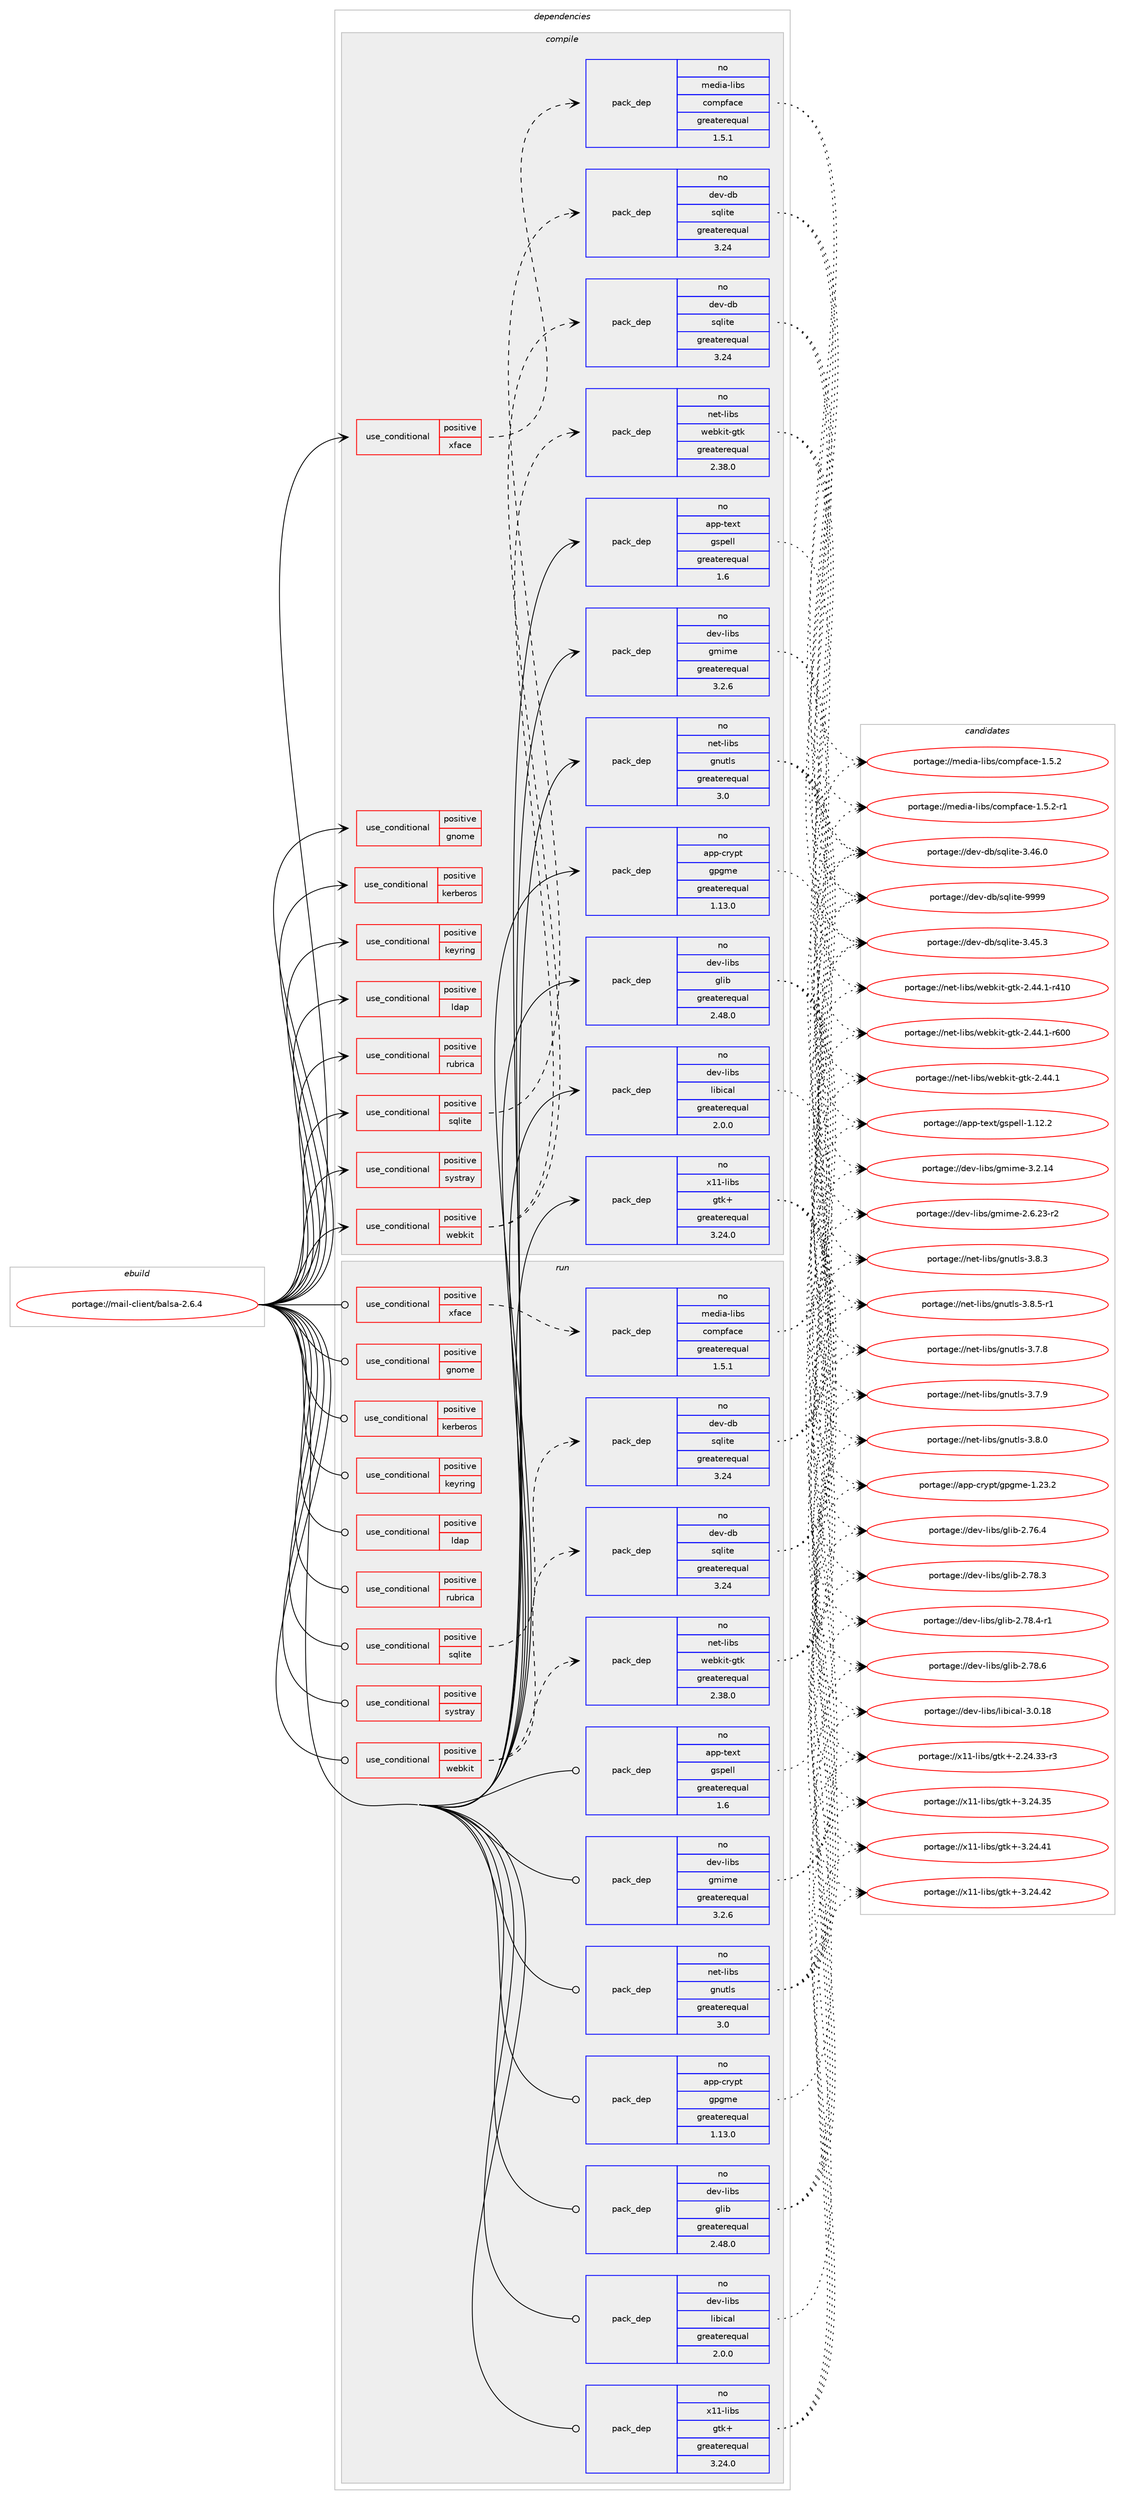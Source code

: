 digraph prolog {

# *************
# Graph options
# *************

newrank=true;
concentrate=true;
compound=true;
graph [rankdir=LR,fontname=Helvetica,fontsize=10,ranksep=1.5];#, ranksep=2.5, nodesep=0.2];
edge  [arrowhead=vee];
node  [fontname=Helvetica,fontsize=10];

# **********
# The ebuild
# **********

subgraph cluster_leftcol {
color=gray;
rank=same;
label=<<i>ebuild</i>>;
id [label="portage://mail-client/balsa-2.6.4", color=red, width=4, href="../mail-client/balsa-2.6.4.svg"];
}

# ****************
# The dependencies
# ****************

subgraph cluster_midcol {
color=gray;
label=<<i>dependencies</i>>;
subgraph cluster_compile {
fillcolor="#eeeeee";
style=filled;
label=<<i>compile</i>>;
subgraph cond67338 {
dependency144331 [label=<<TABLE BORDER="0" CELLBORDER="1" CELLSPACING="0" CELLPADDING="4"><TR><TD ROWSPAN="3" CELLPADDING="10">use_conditional</TD></TR><TR><TD>positive</TD></TR><TR><TD>gnome</TD></TR></TABLE>>, shape=none, color=red];
# *** BEGIN UNKNOWN DEPENDENCY TYPE (TODO) ***
# dependency144331 -> package_dependency(portage://mail-client/balsa-2.6.4,install,no,x11-libs,gtksourceview,none,[,,],[slot(4)],[])
# *** END UNKNOWN DEPENDENCY TYPE (TODO) ***

}
id:e -> dependency144331:w [weight=20,style="solid",arrowhead="vee"];
subgraph cond67339 {
dependency144332 [label=<<TABLE BORDER="0" CELLBORDER="1" CELLSPACING="0" CELLPADDING="4"><TR><TD ROWSPAN="3" CELLPADDING="10">use_conditional</TD></TR><TR><TD>positive</TD></TR><TR><TD>kerberos</TD></TR></TABLE>>, shape=none, color=red];
# *** BEGIN UNKNOWN DEPENDENCY TYPE (TODO) ***
# dependency144332 -> package_dependency(portage://mail-client/balsa-2.6.4,install,no,app-crypt,mit-krb5,none,[,,],[],[])
# *** END UNKNOWN DEPENDENCY TYPE (TODO) ***

}
id:e -> dependency144332:w [weight=20,style="solid",arrowhead="vee"];
subgraph cond67340 {
dependency144333 [label=<<TABLE BORDER="0" CELLBORDER="1" CELLSPACING="0" CELLPADDING="4"><TR><TD ROWSPAN="3" CELLPADDING="10">use_conditional</TD></TR><TR><TD>positive</TD></TR><TR><TD>keyring</TD></TR></TABLE>>, shape=none, color=red];
# *** BEGIN UNKNOWN DEPENDENCY TYPE (TODO) ***
# dependency144333 -> package_dependency(portage://mail-client/balsa-2.6.4,install,no,app-crypt,libsecret,none,[,,],[],[])
# *** END UNKNOWN DEPENDENCY TYPE (TODO) ***

}
id:e -> dependency144333:w [weight=20,style="solid",arrowhead="vee"];
subgraph cond67341 {
dependency144334 [label=<<TABLE BORDER="0" CELLBORDER="1" CELLSPACING="0" CELLPADDING="4"><TR><TD ROWSPAN="3" CELLPADDING="10">use_conditional</TD></TR><TR><TD>positive</TD></TR><TR><TD>ldap</TD></TR></TABLE>>, shape=none, color=red];
# *** BEGIN UNKNOWN DEPENDENCY TYPE (TODO) ***
# dependency144334 -> package_dependency(portage://mail-client/balsa-2.6.4,install,no,net-nds,openldap,none,[,,],any_same_slot,[])
# *** END UNKNOWN DEPENDENCY TYPE (TODO) ***

}
id:e -> dependency144334:w [weight=20,style="solid",arrowhead="vee"];
subgraph cond67342 {
dependency144335 [label=<<TABLE BORDER="0" CELLBORDER="1" CELLSPACING="0" CELLPADDING="4"><TR><TD ROWSPAN="3" CELLPADDING="10">use_conditional</TD></TR><TR><TD>positive</TD></TR><TR><TD>rubrica</TD></TR></TABLE>>, shape=none, color=red];
# *** BEGIN UNKNOWN DEPENDENCY TYPE (TODO) ***
# dependency144335 -> package_dependency(portage://mail-client/balsa-2.6.4,install,no,dev-libs,libxml2,none,[,,],[slot(2)],[])
# *** END UNKNOWN DEPENDENCY TYPE (TODO) ***

}
id:e -> dependency144335:w [weight=20,style="solid",arrowhead="vee"];
subgraph cond67343 {
dependency144336 [label=<<TABLE BORDER="0" CELLBORDER="1" CELLSPACING="0" CELLPADDING="4"><TR><TD ROWSPAN="3" CELLPADDING="10">use_conditional</TD></TR><TR><TD>positive</TD></TR><TR><TD>sqlite</TD></TR></TABLE>>, shape=none, color=red];
subgraph pack74821 {
dependency144337 [label=<<TABLE BORDER="0" CELLBORDER="1" CELLSPACING="0" CELLPADDING="4" WIDTH="220"><TR><TD ROWSPAN="6" CELLPADDING="30">pack_dep</TD></TR><TR><TD WIDTH="110">no</TD></TR><TR><TD>dev-db</TD></TR><TR><TD>sqlite</TD></TR><TR><TD>greaterequal</TD></TR><TR><TD>3.24</TD></TR></TABLE>>, shape=none, color=blue];
}
dependency144336:e -> dependency144337:w [weight=20,style="dashed",arrowhead="vee"];
}
id:e -> dependency144336:w [weight=20,style="solid",arrowhead="vee"];
subgraph cond67344 {
dependency144338 [label=<<TABLE BORDER="0" CELLBORDER="1" CELLSPACING="0" CELLPADDING="4"><TR><TD ROWSPAN="3" CELLPADDING="10">use_conditional</TD></TR><TR><TD>positive</TD></TR><TR><TD>systray</TD></TR></TABLE>>, shape=none, color=red];
# *** BEGIN UNKNOWN DEPENDENCY TYPE (TODO) ***
# dependency144338 -> package_dependency(portage://mail-client/balsa-2.6.4,install,no,x11-libs,xapp,none,[,,],[],[])
# *** END UNKNOWN DEPENDENCY TYPE (TODO) ***

}
id:e -> dependency144338:w [weight=20,style="solid",arrowhead="vee"];
subgraph cond67345 {
dependency144339 [label=<<TABLE BORDER="0" CELLBORDER="1" CELLSPACING="0" CELLPADDING="4"><TR><TD ROWSPAN="3" CELLPADDING="10">use_conditional</TD></TR><TR><TD>positive</TD></TR><TR><TD>webkit</TD></TR></TABLE>>, shape=none, color=red];
subgraph pack74822 {
dependency144340 [label=<<TABLE BORDER="0" CELLBORDER="1" CELLSPACING="0" CELLPADDING="4" WIDTH="220"><TR><TD ROWSPAN="6" CELLPADDING="30">pack_dep</TD></TR><TR><TD WIDTH="110">no</TD></TR><TR><TD>net-libs</TD></TR><TR><TD>webkit-gtk</TD></TR><TR><TD>greaterequal</TD></TR><TR><TD>2.38.0</TD></TR></TABLE>>, shape=none, color=blue];
}
dependency144339:e -> dependency144340:w [weight=20,style="dashed",arrowhead="vee"];
subgraph pack74823 {
dependency144341 [label=<<TABLE BORDER="0" CELLBORDER="1" CELLSPACING="0" CELLPADDING="4" WIDTH="220"><TR><TD ROWSPAN="6" CELLPADDING="30">pack_dep</TD></TR><TR><TD WIDTH="110">no</TD></TR><TR><TD>dev-db</TD></TR><TR><TD>sqlite</TD></TR><TR><TD>greaterequal</TD></TR><TR><TD>3.24</TD></TR></TABLE>>, shape=none, color=blue];
}
dependency144339:e -> dependency144341:w [weight=20,style="dashed",arrowhead="vee"];
# *** BEGIN UNKNOWN DEPENDENCY TYPE (TODO) ***
# dependency144339 -> package_dependency(portage://mail-client/balsa-2.6.4,install,no,app-text,html2text,none,[,,],[],[])
# *** END UNKNOWN DEPENDENCY TYPE (TODO) ***

}
id:e -> dependency144339:w [weight=20,style="solid",arrowhead="vee"];
subgraph cond67346 {
dependency144342 [label=<<TABLE BORDER="0" CELLBORDER="1" CELLSPACING="0" CELLPADDING="4"><TR><TD ROWSPAN="3" CELLPADDING="10">use_conditional</TD></TR><TR><TD>positive</TD></TR><TR><TD>xface</TD></TR></TABLE>>, shape=none, color=red];
subgraph pack74824 {
dependency144343 [label=<<TABLE BORDER="0" CELLBORDER="1" CELLSPACING="0" CELLPADDING="4" WIDTH="220"><TR><TD ROWSPAN="6" CELLPADDING="30">pack_dep</TD></TR><TR><TD WIDTH="110">no</TD></TR><TR><TD>media-libs</TD></TR><TR><TD>compface</TD></TR><TR><TD>greaterequal</TD></TR><TR><TD>1.5.1</TD></TR></TABLE>>, shape=none, color=blue];
}
dependency144342:e -> dependency144343:w [weight=20,style="dashed",arrowhead="vee"];
}
id:e -> dependency144342:w [weight=20,style="solid",arrowhead="vee"];
subgraph pack74825 {
dependency144344 [label=<<TABLE BORDER="0" CELLBORDER="1" CELLSPACING="0" CELLPADDING="4" WIDTH="220"><TR><TD ROWSPAN="6" CELLPADDING="30">pack_dep</TD></TR><TR><TD WIDTH="110">no</TD></TR><TR><TD>app-crypt</TD></TR><TR><TD>gpgme</TD></TR><TR><TD>greaterequal</TD></TR><TR><TD>1.13.0</TD></TR></TABLE>>, shape=none, color=blue];
}
id:e -> dependency144344:w [weight=20,style="solid",arrowhead="vee"];
subgraph pack74826 {
dependency144345 [label=<<TABLE BORDER="0" CELLBORDER="1" CELLSPACING="0" CELLPADDING="4" WIDTH="220"><TR><TD ROWSPAN="6" CELLPADDING="30">pack_dep</TD></TR><TR><TD WIDTH="110">no</TD></TR><TR><TD>app-text</TD></TR><TR><TD>gspell</TD></TR><TR><TD>greaterequal</TD></TR><TR><TD>1.6</TD></TR></TABLE>>, shape=none, color=blue];
}
id:e -> dependency144345:w [weight=20,style="solid",arrowhead="vee"];
# *** BEGIN UNKNOWN DEPENDENCY TYPE (TODO) ***
# id -> package_dependency(portage://mail-client/balsa-2.6.4,install,no,dev-libs,fribidi,none,[,,],[],[])
# *** END UNKNOWN DEPENDENCY TYPE (TODO) ***

subgraph pack74827 {
dependency144346 [label=<<TABLE BORDER="0" CELLBORDER="1" CELLSPACING="0" CELLPADDING="4" WIDTH="220"><TR><TD ROWSPAN="6" CELLPADDING="30">pack_dep</TD></TR><TR><TD WIDTH="110">no</TD></TR><TR><TD>dev-libs</TD></TR><TR><TD>glib</TD></TR><TR><TD>greaterequal</TD></TR><TR><TD>2.48.0</TD></TR></TABLE>>, shape=none, color=blue];
}
id:e -> dependency144346:w [weight=20,style="solid",arrowhead="vee"];
subgraph pack74828 {
dependency144347 [label=<<TABLE BORDER="0" CELLBORDER="1" CELLSPACING="0" CELLPADDING="4" WIDTH="220"><TR><TD ROWSPAN="6" CELLPADDING="30">pack_dep</TD></TR><TR><TD WIDTH="110">no</TD></TR><TR><TD>dev-libs</TD></TR><TR><TD>gmime</TD></TR><TR><TD>greaterequal</TD></TR><TR><TD>3.2.6</TD></TR></TABLE>>, shape=none, color=blue];
}
id:e -> dependency144347:w [weight=20,style="solid",arrowhead="vee"];
subgraph pack74829 {
dependency144348 [label=<<TABLE BORDER="0" CELLBORDER="1" CELLSPACING="0" CELLPADDING="4" WIDTH="220"><TR><TD ROWSPAN="6" CELLPADDING="30">pack_dep</TD></TR><TR><TD WIDTH="110">no</TD></TR><TR><TD>dev-libs</TD></TR><TR><TD>libical</TD></TR><TR><TD>greaterequal</TD></TR><TR><TD>2.0.0</TD></TR></TABLE>>, shape=none, color=blue];
}
id:e -> dependency144348:w [weight=20,style="solid",arrowhead="vee"];
# *** BEGIN UNKNOWN DEPENDENCY TYPE (TODO) ***
# id -> package_dependency(portage://mail-client/balsa-2.6.4,install,no,dev-libs,openssl,none,[,,],[slot(0),equal],[])
# *** END UNKNOWN DEPENDENCY TYPE (TODO) ***

# *** BEGIN UNKNOWN DEPENDENCY TYPE (TODO) ***
# id -> package_dependency(portage://mail-client/balsa-2.6.4,install,no,media-libs,libcanberra,none,[,,],[],[use(enable(gtk3),none)])
# *** END UNKNOWN DEPENDENCY TYPE (TODO) ***

subgraph pack74830 {
dependency144349 [label=<<TABLE BORDER="0" CELLBORDER="1" CELLSPACING="0" CELLPADDING="4" WIDTH="220"><TR><TD ROWSPAN="6" CELLPADDING="30">pack_dep</TD></TR><TR><TD WIDTH="110">no</TD></TR><TR><TD>net-libs</TD></TR><TR><TD>gnutls</TD></TR><TR><TD>greaterequal</TD></TR><TR><TD>3.0</TD></TR></TABLE>>, shape=none, color=blue];
}
id:e -> dependency144349:w [weight=20,style="solid",arrowhead="vee"];
# *** BEGIN UNKNOWN DEPENDENCY TYPE (TODO) ***
# id -> package_dependency(portage://mail-client/balsa-2.6.4,install,no,net-mail,mailbase,none,[,,],[],[])
# *** END UNKNOWN DEPENDENCY TYPE (TODO) ***

subgraph pack74831 {
dependency144350 [label=<<TABLE BORDER="0" CELLBORDER="1" CELLSPACING="0" CELLPADDING="4" WIDTH="220"><TR><TD ROWSPAN="6" CELLPADDING="30">pack_dep</TD></TR><TR><TD WIDTH="110">no</TD></TR><TR><TD>x11-libs</TD></TR><TR><TD>gtk+</TD></TR><TR><TD>greaterequal</TD></TR><TR><TD>3.24.0</TD></TR></TABLE>>, shape=none, color=blue];
}
id:e -> dependency144350:w [weight=20,style="solid",arrowhead="vee"];
# *** BEGIN UNKNOWN DEPENDENCY TYPE (TODO) ***
# id -> package_dependency(portage://mail-client/balsa-2.6.4,install,no,x11-themes,adwaita-icon-theme,none,[,,],[],[])
# *** END UNKNOWN DEPENDENCY TYPE (TODO) ***

# *** BEGIN UNKNOWN DEPENDENCY TYPE (TODO) ***
# id -> package_dependency(portage://mail-client/balsa-2.6.4,install,no,x11-themes,hicolor-icon-theme,none,[,,],[],[])
# *** END UNKNOWN DEPENDENCY TYPE (TODO) ***

}
subgraph cluster_compileandrun {
fillcolor="#eeeeee";
style=filled;
label=<<i>compile and run</i>>;
}
subgraph cluster_run {
fillcolor="#eeeeee";
style=filled;
label=<<i>run</i>>;
subgraph cond67347 {
dependency144351 [label=<<TABLE BORDER="0" CELLBORDER="1" CELLSPACING="0" CELLPADDING="4"><TR><TD ROWSPAN="3" CELLPADDING="10">use_conditional</TD></TR><TR><TD>positive</TD></TR><TR><TD>gnome</TD></TR></TABLE>>, shape=none, color=red];
# *** BEGIN UNKNOWN DEPENDENCY TYPE (TODO) ***
# dependency144351 -> package_dependency(portage://mail-client/balsa-2.6.4,run,no,x11-libs,gtksourceview,none,[,,],[slot(4)],[])
# *** END UNKNOWN DEPENDENCY TYPE (TODO) ***

}
id:e -> dependency144351:w [weight=20,style="solid",arrowhead="odot"];
subgraph cond67348 {
dependency144352 [label=<<TABLE BORDER="0" CELLBORDER="1" CELLSPACING="0" CELLPADDING="4"><TR><TD ROWSPAN="3" CELLPADDING="10">use_conditional</TD></TR><TR><TD>positive</TD></TR><TR><TD>kerberos</TD></TR></TABLE>>, shape=none, color=red];
# *** BEGIN UNKNOWN DEPENDENCY TYPE (TODO) ***
# dependency144352 -> package_dependency(portage://mail-client/balsa-2.6.4,run,no,app-crypt,mit-krb5,none,[,,],[],[])
# *** END UNKNOWN DEPENDENCY TYPE (TODO) ***

}
id:e -> dependency144352:w [weight=20,style="solid",arrowhead="odot"];
subgraph cond67349 {
dependency144353 [label=<<TABLE BORDER="0" CELLBORDER="1" CELLSPACING="0" CELLPADDING="4"><TR><TD ROWSPAN="3" CELLPADDING="10">use_conditional</TD></TR><TR><TD>positive</TD></TR><TR><TD>keyring</TD></TR></TABLE>>, shape=none, color=red];
# *** BEGIN UNKNOWN DEPENDENCY TYPE (TODO) ***
# dependency144353 -> package_dependency(portage://mail-client/balsa-2.6.4,run,no,app-crypt,libsecret,none,[,,],[],[])
# *** END UNKNOWN DEPENDENCY TYPE (TODO) ***

}
id:e -> dependency144353:w [weight=20,style="solid",arrowhead="odot"];
subgraph cond67350 {
dependency144354 [label=<<TABLE BORDER="0" CELLBORDER="1" CELLSPACING="0" CELLPADDING="4"><TR><TD ROWSPAN="3" CELLPADDING="10">use_conditional</TD></TR><TR><TD>positive</TD></TR><TR><TD>ldap</TD></TR></TABLE>>, shape=none, color=red];
# *** BEGIN UNKNOWN DEPENDENCY TYPE (TODO) ***
# dependency144354 -> package_dependency(portage://mail-client/balsa-2.6.4,run,no,net-nds,openldap,none,[,,],any_same_slot,[])
# *** END UNKNOWN DEPENDENCY TYPE (TODO) ***

}
id:e -> dependency144354:w [weight=20,style="solid",arrowhead="odot"];
subgraph cond67351 {
dependency144355 [label=<<TABLE BORDER="0" CELLBORDER="1" CELLSPACING="0" CELLPADDING="4"><TR><TD ROWSPAN="3" CELLPADDING="10">use_conditional</TD></TR><TR><TD>positive</TD></TR><TR><TD>rubrica</TD></TR></TABLE>>, shape=none, color=red];
# *** BEGIN UNKNOWN DEPENDENCY TYPE (TODO) ***
# dependency144355 -> package_dependency(portage://mail-client/balsa-2.6.4,run,no,dev-libs,libxml2,none,[,,],[slot(2)],[])
# *** END UNKNOWN DEPENDENCY TYPE (TODO) ***

}
id:e -> dependency144355:w [weight=20,style="solid",arrowhead="odot"];
subgraph cond67352 {
dependency144356 [label=<<TABLE BORDER="0" CELLBORDER="1" CELLSPACING="0" CELLPADDING="4"><TR><TD ROWSPAN="3" CELLPADDING="10">use_conditional</TD></TR><TR><TD>positive</TD></TR><TR><TD>sqlite</TD></TR></TABLE>>, shape=none, color=red];
subgraph pack74832 {
dependency144357 [label=<<TABLE BORDER="0" CELLBORDER="1" CELLSPACING="0" CELLPADDING="4" WIDTH="220"><TR><TD ROWSPAN="6" CELLPADDING="30">pack_dep</TD></TR><TR><TD WIDTH="110">no</TD></TR><TR><TD>dev-db</TD></TR><TR><TD>sqlite</TD></TR><TR><TD>greaterequal</TD></TR><TR><TD>3.24</TD></TR></TABLE>>, shape=none, color=blue];
}
dependency144356:e -> dependency144357:w [weight=20,style="dashed",arrowhead="vee"];
}
id:e -> dependency144356:w [weight=20,style="solid",arrowhead="odot"];
subgraph cond67353 {
dependency144358 [label=<<TABLE BORDER="0" CELLBORDER="1" CELLSPACING="0" CELLPADDING="4"><TR><TD ROWSPAN="3" CELLPADDING="10">use_conditional</TD></TR><TR><TD>positive</TD></TR><TR><TD>systray</TD></TR></TABLE>>, shape=none, color=red];
# *** BEGIN UNKNOWN DEPENDENCY TYPE (TODO) ***
# dependency144358 -> package_dependency(portage://mail-client/balsa-2.6.4,run,no,x11-libs,xapp,none,[,,],[],[])
# *** END UNKNOWN DEPENDENCY TYPE (TODO) ***

}
id:e -> dependency144358:w [weight=20,style="solid",arrowhead="odot"];
subgraph cond67354 {
dependency144359 [label=<<TABLE BORDER="0" CELLBORDER="1" CELLSPACING="0" CELLPADDING="4"><TR><TD ROWSPAN="3" CELLPADDING="10">use_conditional</TD></TR><TR><TD>positive</TD></TR><TR><TD>webkit</TD></TR></TABLE>>, shape=none, color=red];
subgraph pack74833 {
dependency144360 [label=<<TABLE BORDER="0" CELLBORDER="1" CELLSPACING="0" CELLPADDING="4" WIDTH="220"><TR><TD ROWSPAN="6" CELLPADDING="30">pack_dep</TD></TR><TR><TD WIDTH="110">no</TD></TR><TR><TD>net-libs</TD></TR><TR><TD>webkit-gtk</TD></TR><TR><TD>greaterequal</TD></TR><TR><TD>2.38.0</TD></TR></TABLE>>, shape=none, color=blue];
}
dependency144359:e -> dependency144360:w [weight=20,style="dashed",arrowhead="vee"];
subgraph pack74834 {
dependency144361 [label=<<TABLE BORDER="0" CELLBORDER="1" CELLSPACING="0" CELLPADDING="4" WIDTH="220"><TR><TD ROWSPAN="6" CELLPADDING="30">pack_dep</TD></TR><TR><TD WIDTH="110">no</TD></TR><TR><TD>dev-db</TD></TR><TR><TD>sqlite</TD></TR><TR><TD>greaterequal</TD></TR><TR><TD>3.24</TD></TR></TABLE>>, shape=none, color=blue];
}
dependency144359:e -> dependency144361:w [weight=20,style="dashed",arrowhead="vee"];
# *** BEGIN UNKNOWN DEPENDENCY TYPE (TODO) ***
# dependency144359 -> package_dependency(portage://mail-client/balsa-2.6.4,run,no,app-text,html2text,none,[,,],[],[])
# *** END UNKNOWN DEPENDENCY TYPE (TODO) ***

}
id:e -> dependency144359:w [weight=20,style="solid",arrowhead="odot"];
subgraph cond67355 {
dependency144362 [label=<<TABLE BORDER="0" CELLBORDER="1" CELLSPACING="0" CELLPADDING="4"><TR><TD ROWSPAN="3" CELLPADDING="10">use_conditional</TD></TR><TR><TD>positive</TD></TR><TR><TD>xface</TD></TR></TABLE>>, shape=none, color=red];
subgraph pack74835 {
dependency144363 [label=<<TABLE BORDER="0" CELLBORDER="1" CELLSPACING="0" CELLPADDING="4" WIDTH="220"><TR><TD ROWSPAN="6" CELLPADDING="30">pack_dep</TD></TR><TR><TD WIDTH="110">no</TD></TR><TR><TD>media-libs</TD></TR><TR><TD>compface</TD></TR><TR><TD>greaterequal</TD></TR><TR><TD>1.5.1</TD></TR></TABLE>>, shape=none, color=blue];
}
dependency144362:e -> dependency144363:w [weight=20,style="dashed",arrowhead="vee"];
}
id:e -> dependency144362:w [weight=20,style="solid",arrowhead="odot"];
subgraph pack74836 {
dependency144364 [label=<<TABLE BORDER="0" CELLBORDER="1" CELLSPACING="0" CELLPADDING="4" WIDTH="220"><TR><TD ROWSPAN="6" CELLPADDING="30">pack_dep</TD></TR><TR><TD WIDTH="110">no</TD></TR><TR><TD>app-crypt</TD></TR><TR><TD>gpgme</TD></TR><TR><TD>greaterequal</TD></TR><TR><TD>1.13.0</TD></TR></TABLE>>, shape=none, color=blue];
}
id:e -> dependency144364:w [weight=20,style="solid",arrowhead="odot"];
subgraph pack74837 {
dependency144365 [label=<<TABLE BORDER="0" CELLBORDER="1" CELLSPACING="0" CELLPADDING="4" WIDTH="220"><TR><TD ROWSPAN="6" CELLPADDING="30">pack_dep</TD></TR><TR><TD WIDTH="110">no</TD></TR><TR><TD>app-text</TD></TR><TR><TD>gspell</TD></TR><TR><TD>greaterequal</TD></TR><TR><TD>1.6</TD></TR></TABLE>>, shape=none, color=blue];
}
id:e -> dependency144365:w [weight=20,style="solid",arrowhead="odot"];
# *** BEGIN UNKNOWN DEPENDENCY TYPE (TODO) ***
# id -> package_dependency(portage://mail-client/balsa-2.6.4,run,no,dev-libs,fribidi,none,[,,],[],[])
# *** END UNKNOWN DEPENDENCY TYPE (TODO) ***

subgraph pack74838 {
dependency144366 [label=<<TABLE BORDER="0" CELLBORDER="1" CELLSPACING="0" CELLPADDING="4" WIDTH="220"><TR><TD ROWSPAN="6" CELLPADDING="30">pack_dep</TD></TR><TR><TD WIDTH="110">no</TD></TR><TR><TD>dev-libs</TD></TR><TR><TD>glib</TD></TR><TR><TD>greaterequal</TD></TR><TR><TD>2.48.0</TD></TR></TABLE>>, shape=none, color=blue];
}
id:e -> dependency144366:w [weight=20,style="solid",arrowhead="odot"];
subgraph pack74839 {
dependency144367 [label=<<TABLE BORDER="0" CELLBORDER="1" CELLSPACING="0" CELLPADDING="4" WIDTH="220"><TR><TD ROWSPAN="6" CELLPADDING="30">pack_dep</TD></TR><TR><TD WIDTH="110">no</TD></TR><TR><TD>dev-libs</TD></TR><TR><TD>gmime</TD></TR><TR><TD>greaterequal</TD></TR><TR><TD>3.2.6</TD></TR></TABLE>>, shape=none, color=blue];
}
id:e -> dependency144367:w [weight=20,style="solid",arrowhead="odot"];
subgraph pack74840 {
dependency144368 [label=<<TABLE BORDER="0" CELLBORDER="1" CELLSPACING="0" CELLPADDING="4" WIDTH="220"><TR><TD ROWSPAN="6" CELLPADDING="30">pack_dep</TD></TR><TR><TD WIDTH="110">no</TD></TR><TR><TD>dev-libs</TD></TR><TR><TD>libical</TD></TR><TR><TD>greaterequal</TD></TR><TR><TD>2.0.0</TD></TR></TABLE>>, shape=none, color=blue];
}
id:e -> dependency144368:w [weight=20,style="solid",arrowhead="odot"];
# *** BEGIN UNKNOWN DEPENDENCY TYPE (TODO) ***
# id -> package_dependency(portage://mail-client/balsa-2.6.4,run,no,dev-libs,openssl,none,[,,],[slot(0),equal],[])
# *** END UNKNOWN DEPENDENCY TYPE (TODO) ***

# *** BEGIN UNKNOWN DEPENDENCY TYPE (TODO) ***
# id -> package_dependency(portage://mail-client/balsa-2.6.4,run,no,media-libs,libcanberra,none,[,,],[],[use(enable(gtk3),none)])
# *** END UNKNOWN DEPENDENCY TYPE (TODO) ***

subgraph pack74841 {
dependency144369 [label=<<TABLE BORDER="0" CELLBORDER="1" CELLSPACING="0" CELLPADDING="4" WIDTH="220"><TR><TD ROWSPAN="6" CELLPADDING="30">pack_dep</TD></TR><TR><TD WIDTH="110">no</TD></TR><TR><TD>net-libs</TD></TR><TR><TD>gnutls</TD></TR><TR><TD>greaterequal</TD></TR><TR><TD>3.0</TD></TR></TABLE>>, shape=none, color=blue];
}
id:e -> dependency144369:w [weight=20,style="solid",arrowhead="odot"];
# *** BEGIN UNKNOWN DEPENDENCY TYPE (TODO) ***
# id -> package_dependency(portage://mail-client/balsa-2.6.4,run,no,net-mail,mailbase,none,[,,],[],[])
# *** END UNKNOWN DEPENDENCY TYPE (TODO) ***

subgraph pack74842 {
dependency144370 [label=<<TABLE BORDER="0" CELLBORDER="1" CELLSPACING="0" CELLPADDING="4" WIDTH="220"><TR><TD ROWSPAN="6" CELLPADDING="30">pack_dep</TD></TR><TR><TD WIDTH="110">no</TD></TR><TR><TD>x11-libs</TD></TR><TR><TD>gtk+</TD></TR><TR><TD>greaterequal</TD></TR><TR><TD>3.24.0</TD></TR></TABLE>>, shape=none, color=blue];
}
id:e -> dependency144370:w [weight=20,style="solid",arrowhead="odot"];
# *** BEGIN UNKNOWN DEPENDENCY TYPE (TODO) ***
# id -> package_dependency(portage://mail-client/balsa-2.6.4,run,no,x11-themes,adwaita-icon-theme,none,[,,],[],[])
# *** END UNKNOWN DEPENDENCY TYPE (TODO) ***

# *** BEGIN UNKNOWN DEPENDENCY TYPE (TODO) ***
# id -> package_dependency(portage://mail-client/balsa-2.6.4,run,no,x11-themes,hicolor-icon-theme,none,[,,],[],[])
# *** END UNKNOWN DEPENDENCY TYPE (TODO) ***

}
}

# **************
# The candidates
# **************

subgraph cluster_choices {
rank=same;
color=gray;
label=<<i>candidates</i>>;

subgraph choice74821 {
color=black;
nodesep=1;
choice10010111845100984711511310810511610145514652534651 [label="portage://dev-db/sqlite-3.45.3", color=red, width=4,href="../dev-db/sqlite-3.45.3.svg"];
choice10010111845100984711511310810511610145514652544648 [label="portage://dev-db/sqlite-3.46.0", color=red, width=4,href="../dev-db/sqlite-3.46.0.svg"];
choice1001011184510098471151131081051161014557575757 [label="portage://dev-db/sqlite-9999", color=red, width=4,href="../dev-db/sqlite-9999.svg"];
dependency144337:e -> choice10010111845100984711511310810511610145514652534651:w [style=dotted,weight="100"];
dependency144337:e -> choice10010111845100984711511310810511610145514652544648:w [style=dotted,weight="100"];
dependency144337:e -> choice1001011184510098471151131081051161014557575757:w [style=dotted,weight="100"];
}
subgraph choice74822 {
color=black;
nodesep=1;
choice110101116451081059811547119101981071051164510311610745504652524649 [label="portage://net-libs/webkit-gtk-2.44.1", color=red, width=4,href="../net-libs/webkit-gtk-2.44.1.svg"];
choice11010111645108105981154711910198107105116451031161074550465252464945114524948 [label="portage://net-libs/webkit-gtk-2.44.1-r410", color=red, width=4,href="../net-libs/webkit-gtk-2.44.1-r410.svg"];
choice11010111645108105981154711910198107105116451031161074550465252464945114544848 [label="portage://net-libs/webkit-gtk-2.44.1-r600", color=red, width=4,href="../net-libs/webkit-gtk-2.44.1-r600.svg"];
dependency144340:e -> choice110101116451081059811547119101981071051164510311610745504652524649:w [style=dotted,weight="100"];
dependency144340:e -> choice11010111645108105981154711910198107105116451031161074550465252464945114524948:w [style=dotted,weight="100"];
dependency144340:e -> choice11010111645108105981154711910198107105116451031161074550465252464945114544848:w [style=dotted,weight="100"];
}
subgraph choice74823 {
color=black;
nodesep=1;
choice10010111845100984711511310810511610145514652534651 [label="portage://dev-db/sqlite-3.45.3", color=red, width=4,href="../dev-db/sqlite-3.45.3.svg"];
choice10010111845100984711511310810511610145514652544648 [label="portage://dev-db/sqlite-3.46.0", color=red, width=4,href="../dev-db/sqlite-3.46.0.svg"];
choice1001011184510098471151131081051161014557575757 [label="portage://dev-db/sqlite-9999", color=red, width=4,href="../dev-db/sqlite-9999.svg"];
dependency144341:e -> choice10010111845100984711511310810511610145514652534651:w [style=dotted,weight="100"];
dependency144341:e -> choice10010111845100984711511310810511610145514652544648:w [style=dotted,weight="100"];
dependency144341:e -> choice1001011184510098471151131081051161014557575757:w [style=dotted,weight="100"];
}
subgraph choice74824 {
color=black;
nodesep=1;
choice10910110010597451081059811547991111091121029799101454946534650 [label="portage://media-libs/compface-1.5.2", color=red, width=4,href="../media-libs/compface-1.5.2.svg"];
choice109101100105974510810598115479911110911210297991014549465346504511449 [label="portage://media-libs/compface-1.5.2-r1", color=red, width=4,href="../media-libs/compface-1.5.2-r1.svg"];
dependency144343:e -> choice10910110010597451081059811547991111091121029799101454946534650:w [style=dotted,weight="100"];
dependency144343:e -> choice109101100105974510810598115479911110911210297991014549465346504511449:w [style=dotted,weight="100"];
}
subgraph choice74825 {
color=black;
nodesep=1;
choice9711211245991141211121164710311210310910145494650514650 [label="portage://app-crypt/gpgme-1.23.2", color=red, width=4,href="../app-crypt/gpgme-1.23.2.svg"];
dependency144344:e -> choice9711211245991141211121164710311210310910145494650514650:w [style=dotted,weight="100"];
}
subgraph choice74826 {
color=black;
nodesep=1;
choice97112112451161011201164710311511210110810845494649504650 [label="portage://app-text/gspell-1.12.2", color=red, width=4,href="../app-text/gspell-1.12.2.svg"];
dependency144345:e -> choice97112112451161011201164710311511210110810845494649504650:w [style=dotted,weight="100"];
}
subgraph choice74827 {
color=black;
nodesep=1;
choice1001011184510810598115471031081059845504655544652 [label="portage://dev-libs/glib-2.76.4", color=red, width=4,href="../dev-libs/glib-2.76.4.svg"];
choice1001011184510810598115471031081059845504655564651 [label="portage://dev-libs/glib-2.78.3", color=red, width=4,href="../dev-libs/glib-2.78.3.svg"];
choice10010111845108105981154710310810598455046555646524511449 [label="portage://dev-libs/glib-2.78.4-r1", color=red, width=4,href="../dev-libs/glib-2.78.4-r1.svg"];
choice1001011184510810598115471031081059845504655564654 [label="portage://dev-libs/glib-2.78.6", color=red, width=4,href="../dev-libs/glib-2.78.6.svg"];
dependency144346:e -> choice1001011184510810598115471031081059845504655544652:w [style=dotted,weight="100"];
dependency144346:e -> choice1001011184510810598115471031081059845504655564651:w [style=dotted,weight="100"];
dependency144346:e -> choice10010111845108105981154710310810598455046555646524511449:w [style=dotted,weight="100"];
dependency144346:e -> choice1001011184510810598115471031081059845504655564654:w [style=dotted,weight="100"];
}
subgraph choice74828 {
color=black;
nodesep=1;
choice100101118451081059811547103109105109101455046544650514511450 [label="portage://dev-libs/gmime-2.6.23-r2", color=red, width=4,href="../dev-libs/gmime-2.6.23-r2.svg"];
choice10010111845108105981154710310910510910145514650464952 [label="portage://dev-libs/gmime-3.2.14", color=red, width=4,href="../dev-libs/gmime-3.2.14.svg"];
dependency144347:e -> choice100101118451081059811547103109105109101455046544650514511450:w [style=dotted,weight="100"];
dependency144347:e -> choice10010111845108105981154710310910510910145514650464952:w [style=dotted,weight="100"];
}
subgraph choice74829 {
color=black;
nodesep=1;
choice10010111845108105981154710810598105999710845514648464956 [label="portage://dev-libs/libical-3.0.18", color=red, width=4,href="../dev-libs/libical-3.0.18.svg"];
dependency144348:e -> choice10010111845108105981154710810598105999710845514648464956:w [style=dotted,weight="100"];
}
subgraph choice74830 {
color=black;
nodesep=1;
choice110101116451081059811547103110117116108115455146554656 [label="portage://net-libs/gnutls-3.7.8", color=red, width=4,href="../net-libs/gnutls-3.7.8.svg"];
choice110101116451081059811547103110117116108115455146554657 [label="portage://net-libs/gnutls-3.7.9", color=red, width=4,href="../net-libs/gnutls-3.7.9.svg"];
choice110101116451081059811547103110117116108115455146564648 [label="portage://net-libs/gnutls-3.8.0", color=red, width=4,href="../net-libs/gnutls-3.8.0.svg"];
choice110101116451081059811547103110117116108115455146564651 [label="portage://net-libs/gnutls-3.8.3", color=red, width=4,href="../net-libs/gnutls-3.8.3.svg"];
choice1101011164510810598115471031101171161081154551465646534511449 [label="portage://net-libs/gnutls-3.8.5-r1", color=red, width=4,href="../net-libs/gnutls-3.8.5-r1.svg"];
dependency144349:e -> choice110101116451081059811547103110117116108115455146554656:w [style=dotted,weight="100"];
dependency144349:e -> choice110101116451081059811547103110117116108115455146554657:w [style=dotted,weight="100"];
dependency144349:e -> choice110101116451081059811547103110117116108115455146564648:w [style=dotted,weight="100"];
dependency144349:e -> choice110101116451081059811547103110117116108115455146564651:w [style=dotted,weight="100"];
dependency144349:e -> choice1101011164510810598115471031101171161081154551465646534511449:w [style=dotted,weight="100"];
}
subgraph choice74831 {
color=black;
nodesep=1;
choice12049494510810598115471031161074345504650524651514511451 [label="portage://x11-libs/gtk+-2.24.33-r3", color=red, width=4,href="../x11-libs/gtk+-2.24.33-r3.svg"];
choice1204949451081059811547103116107434551465052465153 [label="portage://x11-libs/gtk+-3.24.35", color=red, width=4,href="../x11-libs/gtk+-3.24.35.svg"];
choice1204949451081059811547103116107434551465052465249 [label="portage://x11-libs/gtk+-3.24.41", color=red, width=4,href="../x11-libs/gtk+-3.24.41.svg"];
choice1204949451081059811547103116107434551465052465250 [label="portage://x11-libs/gtk+-3.24.42", color=red, width=4,href="../x11-libs/gtk+-3.24.42.svg"];
dependency144350:e -> choice12049494510810598115471031161074345504650524651514511451:w [style=dotted,weight="100"];
dependency144350:e -> choice1204949451081059811547103116107434551465052465153:w [style=dotted,weight="100"];
dependency144350:e -> choice1204949451081059811547103116107434551465052465249:w [style=dotted,weight="100"];
dependency144350:e -> choice1204949451081059811547103116107434551465052465250:w [style=dotted,weight="100"];
}
subgraph choice74832 {
color=black;
nodesep=1;
choice10010111845100984711511310810511610145514652534651 [label="portage://dev-db/sqlite-3.45.3", color=red, width=4,href="../dev-db/sqlite-3.45.3.svg"];
choice10010111845100984711511310810511610145514652544648 [label="portage://dev-db/sqlite-3.46.0", color=red, width=4,href="../dev-db/sqlite-3.46.0.svg"];
choice1001011184510098471151131081051161014557575757 [label="portage://dev-db/sqlite-9999", color=red, width=4,href="../dev-db/sqlite-9999.svg"];
dependency144357:e -> choice10010111845100984711511310810511610145514652534651:w [style=dotted,weight="100"];
dependency144357:e -> choice10010111845100984711511310810511610145514652544648:w [style=dotted,weight="100"];
dependency144357:e -> choice1001011184510098471151131081051161014557575757:w [style=dotted,weight="100"];
}
subgraph choice74833 {
color=black;
nodesep=1;
choice110101116451081059811547119101981071051164510311610745504652524649 [label="portage://net-libs/webkit-gtk-2.44.1", color=red, width=4,href="../net-libs/webkit-gtk-2.44.1.svg"];
choice11010111645108105981154711910198107105116451031161074550465252464945114524948 [label="portage://net-libs/webkit-gtk-2.44.1-r410", color=red, width=4,href="../net-libs/webkit-gtk-2.44.1-r410.svg"];
choice11010111645108105981154711910198107105116451031161074550465252464945114544848 [label="portage://net-libs/webkit-gtk-2.44.1-r600", color=red, width=4,href="../net-libs/webkit-gtk-2.44.1-r600.svg"];
dependency144360:e -> choice110101116451081059811547119101981071051164510311610745504652524649:w [style=dotted,weight="100"];
dependency144360:e -> choice11010111645108105981154711910198107105116451031161074550465252464945114524948:w [style=dotted,weight="100"];
dependency144360:e -> choice11010111645108105981154711910198107105116451031161074550465252464945114544848:w [style=dotted,weight="100"];
}
subgraph choice74834 {
color=black;
nodesep=1;
choice10010111845100984711511310810511610145514652534651 [label="portage://dev-db/sqlite-3.45.3", color=red, width=4,href="../dev-db/sqlite-3.45.3.svg"];
choice10010111845100984711511310810511610145514652544648 [label="portage://dev-db/sqlite-3.46.0", color=red, width=4,href="../dev-db/sqlite-3.46.0.svg"];
choice1001011184510098471151131081051161014557575757 [label="portage://dev-db/sqlite-9999", color=red, width=4,href="../dev-db/sqlite-9999.svg"];
dependency144361:e -> choice10010111845100984711511310810511610145514652534651:w [style=dotted,weight="100"];
dependency144361:e -> choice10010111845100984711511310810511610145514652544648:w [style=dotted,weight="100"];
dependency144361:e -> choice1001011184510098471151131081051161014557575757:w [style=dotted,weight="100"];
}
subgraph choice74835 {
color=black;
nodesep=1;
choice10910110010597451081059811547991111091121029799101454946534650 [label="portage://media-libs/compface-1.5.2", color=red, width=4,href="../media-libs/compface-1.5.2.svg"];
choice109101100105974510810598115479911110911210297991014549465346504511449 [label="portage://media-libs/compface-1.5.2-r1", color=red, width=4,href="../media-libs/compface-1.5.2-r1.svg"];
dependency144363:e -> choice10910110010597451081059811547991111091121029799101454946534650:w [style=dotted,weight="100"];
dependency144363:e -> choice109101100105974510810598115479911110911210297991014549465346504511449:w [style=dotted,weight="100"];
}
subgraph choice74836 {
color=black;
nodesep=1;
choice9711211245991141211121164710311210310910145494650514650 [label="portage://app-crypt/gpgme-1.23.2", color=red, width=4,href="../app-crypt/gpgme-1.23.2.svg"];
dependency144364:e -> choice9711211245991141211121164710311210310910145494650514650:w [style=dotted,weight="100"];
}
subgraph choice74837 {
color=black;
nodesep=1;
choice97112112451161011201164710311511210110810845494649504650 [label="portage://app-text/gspell-1.12.2", color=red, width=4,href="../app-text/gspell-1.12.2.svg"];
dependency144365:e -> choice97112112451161011201164710311511210110810845494649504650:w [style=dotted,weight="100"];
}
subgraph choice74838 {
color=black;
nodesep=1;
choice1001011184510810598115471031081059845504655544652 [label="portage://dev-libs/glib-2.76.4", color=red, width=4,href="../dev-libs/glib-2.76.4.svg"];
choice1001011184510810598115471031081059845504655564651 [label="portage://dev-libs/glib-2.78.3", color=red, width=4,href="../dev-libs/glib-2.78.3.svg"];
choice10010111845108105981154710310810598455046555646524511449 [label="portage://dev-libs/glib-2.78.4-r1", color=red, width=4,href="../dev-libs/glib-2.78.4-r1.svg"];
choice1001011184510810598115471031081059845504655564654 [label="portage://dev-libs/glib-2.78.6", color=red, width=4,href="../dev-libs/glib-2.78.6.svg"];
dependency144366:e -> choice1001011184510810598115471031081059845504655544652:w [style=dotted,weight="100"];
dependency144366:e -> choice1001011184510810598115471031081059845504655564651:w [style=dotted,weight="100"];
dependency144366:e -> choice10010111845108105981154710310810598455046555646524511449:w [style=dotted,weight="100"];
dependency144366:e -> choice1001011184510810598115471031081059845504655564654:w [style=dotted,weight="100"];
}
subgraph choice74839 {
color=black;
nodesep=1;
choice100101118451081059811547103109105109101455046544650514511450 [label="portage://dev-libs/gmime-2.6.23-r2", color=red, width=4,href="../dev-libs/gmime-2.6.23-r2.svg"];
choice10010111845108105981154710310910510910145514650464952 [label="portage://dev-libs/gmime-3.2.14", color=red, width=4,href="../dev-libs/gmime-3.2.14.svg"];
dependency144367:e -> choice100101118451081059811547103109105109101455046544650514511450:w [style=dotted,weight="100"];
dependency144367:e -> choice10010111845108105981154710310910510910145514650464952:w [style=dotted,weight="100"];
}
subgraph choice74840 {
color=black;
nodesep=1;
choice10010111845108105981154710810598105999710845514648464956 [label="portage://dev-libs/libical-3.0.18", color=red, width=4,href="../dev-libs/libical-3.0.18.svg"];
dependency144368:e -> choice10010111845108105981154710810598105999710845514648464956:w [style=dotted,weight="100"];
}
subgraph choice74841 {
color=black;
nodesep=1;
choice110101116451081059811547103110117116108115455146554656 [label="portage://net-libs/gnutls-3.7.8", color=red, width=4,href="../net-libs/gnutls-3.7.8.svg"];
choice110101116451081059811547103110117116108115455146554657 [label="portage://net-libs/gnutls-3.7.9", color=red, width=4,href="../net-libs/gnutls-3.7.9.svg"];
choice110101116451081059811547103110117116108115455146564648 [label="portage://net-libs/gnutls-3.8.0", color=red, width=4,href="../net-libs/gnutls-3.8.0.svg"];
choice110101116451081059811547103110117116108115455146564651 [label="portage://net-libs/gnutls-3.8.3", color=red, width=4,href="../net-libs/gnutls-3.8.3.svg"];
choice1101011164510810598115471031101171161081154551465646534511449 [label="portage://net-libs/gnutls-3.8.5-r1", color=red, width=4,href="../net-libs/gnutls-3.8.5-r1.svg"];
dependency144369:e -> choice110101116451081059811547103110117116108115455146554656:w [style=dotted,weight="100"];
dependency144369:e -> choice110101116451081059811547103110117116108115455146554657:w [style=dotted,weight="100"];
dependency144369:e -> choice110101116451081059811547103110117116108115455146564648:w [style=dotted,weight="100"];
dependency144369:e -> choice110101116451081059811547103110117116108115455146564651:w [style=dotted,weight="100"];
dependency144369:e -> choice1101011164510810598115471031101171161081154551465646534511449:w [style=dotted,weight="100"];
}
subgraph choice74842 {
color=black;
nodesep=1;
choice12049494510810598115471031161074345504650524651514511451 [label="portage://x11-libs/gtk+-2.24.33-r3", color=red, width=4,href="../x11-libs/gtk+-2.24.33-r3.svg"];
choice1204949451081059811547103116107434551465052465153 [label="portage://x11-libs/gtk+-3.24.35", color=red, width=4,href="../x11-libs/gtk+-3.24.35.svg"];
choice1204949451081059811547103116107434551465052465249 [label="portage://x11-libs/gtk+-3.24.41", color=red, width=4,href="../x11-libs/gtk+-3.24.41.svg"];
choice1204949451081059811547103116107434551465052465250 [label="portage://x11-libs/gtk+-3.24.42", color=red, width=4,href="../x11-libs/gtk+-3.24.42.svg"];
dependency144370:e -> choice12049494510810598115471031161074345504650524651514511451:w [style=dotted,weight="100"];
dependency144370:e -> choice1204949451081059811547103116107434551465052465153:w [style=dotted,weight="100"];
dependency144370:e -> choice1204949451081059811547103116107434551465052465249:w [style=dotted,weight="100"];
dependency144370:e -> choice1204949451081059811547103116107434551465052465250:w [style=dotted,weight="100"];
}
}

}
